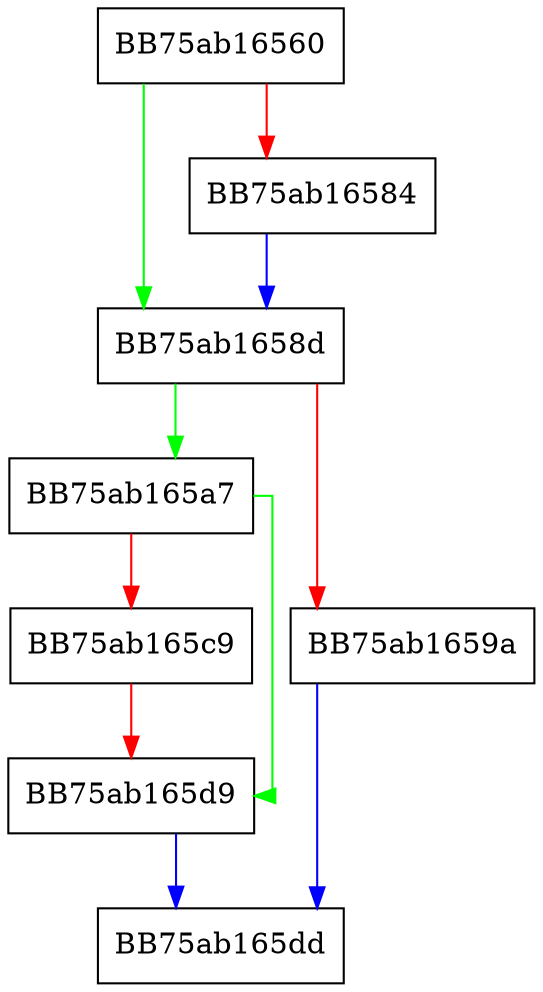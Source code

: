 digraph array {
  node [shape="box"];
  graph [splines=ortho];
  BB75ab16560 -> BB75ab1658d [color="green"];
  BB75ab16560 -> BB75ab16584 [color="red"];
  BB75ab16584 -> BB75ab1658d [color="blue"];
  BB75ab1658d -> BB75ab165a7 [color="green"];
  BB75ab1658d -> BB75ab1659a [color="red"];
  BB75ab1659a -> BB75ab165dd [color="blue"];
  BB75ab165a7 -> BB75ab165d9 [color="green"];
  BB75ab165a7 -> BB75ab165c9 [color="red"];
  BB75ab165c9 -> BB75ab165d9 [color="red"];
  BB75ab165d9 -> BB75ab165dd [color="blue"];
}